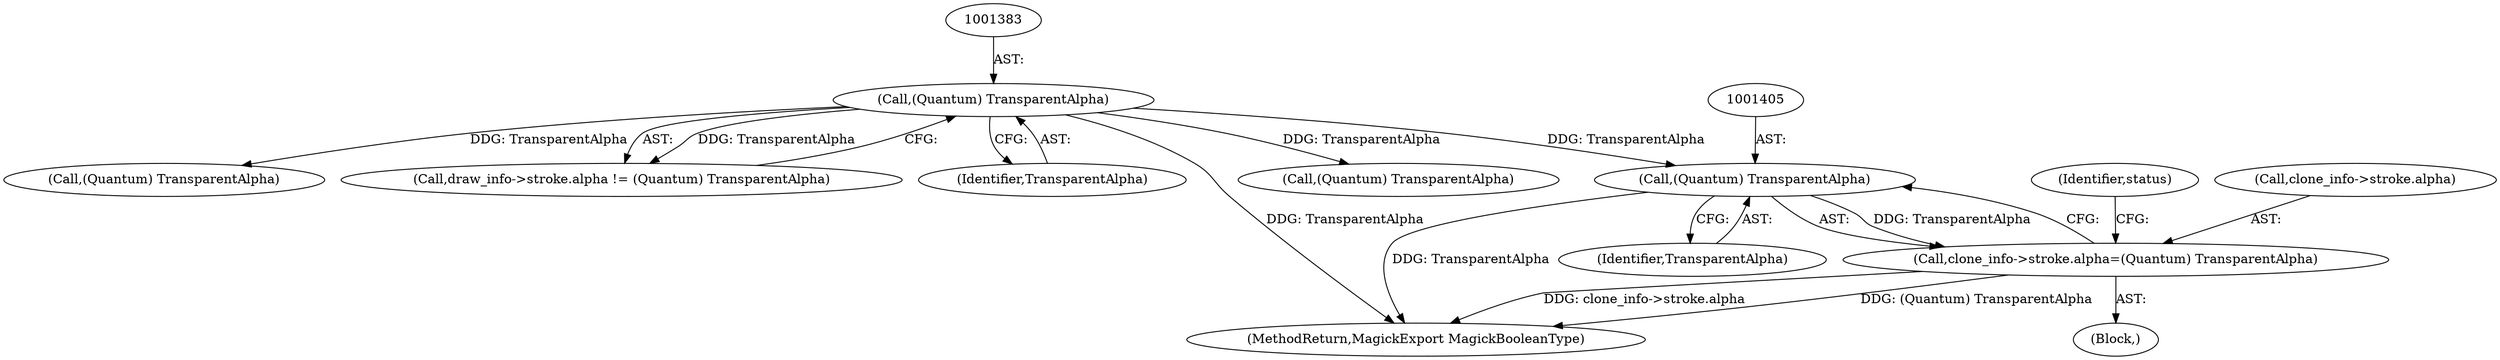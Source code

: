 digraph "1_ImageMagick_726812fa2fa7ce16bcf58f6e115f65427a1c0950_2@del" {
"1001404" [label="(Call,(Quantum) TransparentAlpha)"];
"1001382" [label="(Call,(Quantum) TransparentAlpha)"];
"1001398" [label="(Call,clone_info->stroke.alpha=(Quantum) TransparentAlpha)"];
"1001382" [label="(Call,(Quantum) TransparentAlpha)"];
"1001576" [label="(Call,(Quantum) TransparentAlpha)"];
"1001376" [label="(Call,draw_info->stroke.alpha != (Quantum) TransparentAlpha)"];
"1001384" [label="(Identifier,TransparentAlpha)"];
"1001385" [label="(Block,)"];
"1001408" [label="(Identifier,status)"];
"1001629" [label="(MethodReturn,MagickExport MagickBooleanType)"];
"1001406" [label="(Identifier,TransparentAlpha)"];
"1001451" [label="(Call,(Quantum) TransparentAlpha)"];
"1001404" [label="(Call,(Quantum) TransparentAlpha)"];
"1001399" [label="(Call,clone_info->stroke.alpha)"];
"1001398" [label="(Call,clone_info->stroke.alpha=(Quantum) TransparentAlpha)"];
"1001404" -> "1001398"  [label="AST: "];
"1001404" -> "1001406"  [label="CFG: "];
"1001405" -> "1001404"  [label="AST: "];
"1001406" -> "1001404"  [label="AST: "];
"1001398" -> "1001404"  [label="CFG: "];
"1001404" -> "1001629"  [label="DDG: TransparentAlpha"];
"1001404" -> "1001398"  [label="DDG: TransparentAlpha"];
"1001382" -> "1001404"  [label="DDG: TransparentAlpha"];
"1001382" -> "1001376"  [label="AST: "];
"1001382" -> "1001384"  [label="CFG: "];
"1001383" -> "1001382"  [label="AST: "];
"1001384" -> "1001382"  [label="AST: "];
"1001376" -> "1001382"  [label="CFG: "];
"1001382" -> "1001629"  [label="DDG: TransparentAlpha"];
"1001382" -> "1001376"  [label="DDG: TransparentAlpha"];
"1001382" -> "1001451"  [label="DDG: TransparentAlpha"];
"1001382" -> "1001576"  [label="DDG: TransparentAlpha"];
"1001398" -> "1001385"  [label="AST: "];
"1001399" -> "1001398"  [label="AST: "];
"1001408" -> "1001398"  [label="CFG: "];
"1001398" -> "1001629"  [label="DDG: (Quantum) TransparentAlpha"];
"1001398" -> "1001629"  [label="DDG: clone_info->stroke.alpha"];
}
